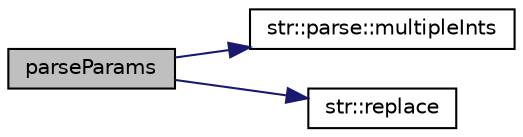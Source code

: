 digraph "parseParams"
{
 // INTERACTIVE_SVG=YES
 // LATEX_PDF_SIZE
  edge [fontname="Helvetica",fontsize="10",labelfontname="Helvetica",labelfontsize="10"];
  node [fontname="Helvetica",fontsize="10",shape=record];
  rankdir="LR";
  Node1 [label="parseParams",height=0.2,width=0.4,color="black", fillcolor="grey75", style="filled", fontcolor="black",tooltip=" "];
  Node1 -> Node2 [color="midnightblue",fontsize="10",style="solid",fontname="Helvetica"];
  Node2 [label="str::parse::multipleInts",height=0.2,width=0.4,color="black", fillcolor="white", style="filled",URL="$namespacestr_1_1parse.html#af4246fb05f8a85ef7316146a8fc49276",tooltip=" "];
  Node1 -> Node3 [color="midnightblue",fontsize="10",style="solid",fontname="Helvetica"];
  Node3 [label="str::replace",height=0.2,width=0.4,color="black", fillcolor="white", style="filled",URL="$namespacestr.html#a2d2adf32604f4236cf7b7ca879653fec",tooltip="Replaces all instances of oldChar in string str with newChar and returns the resulting string."];
}
